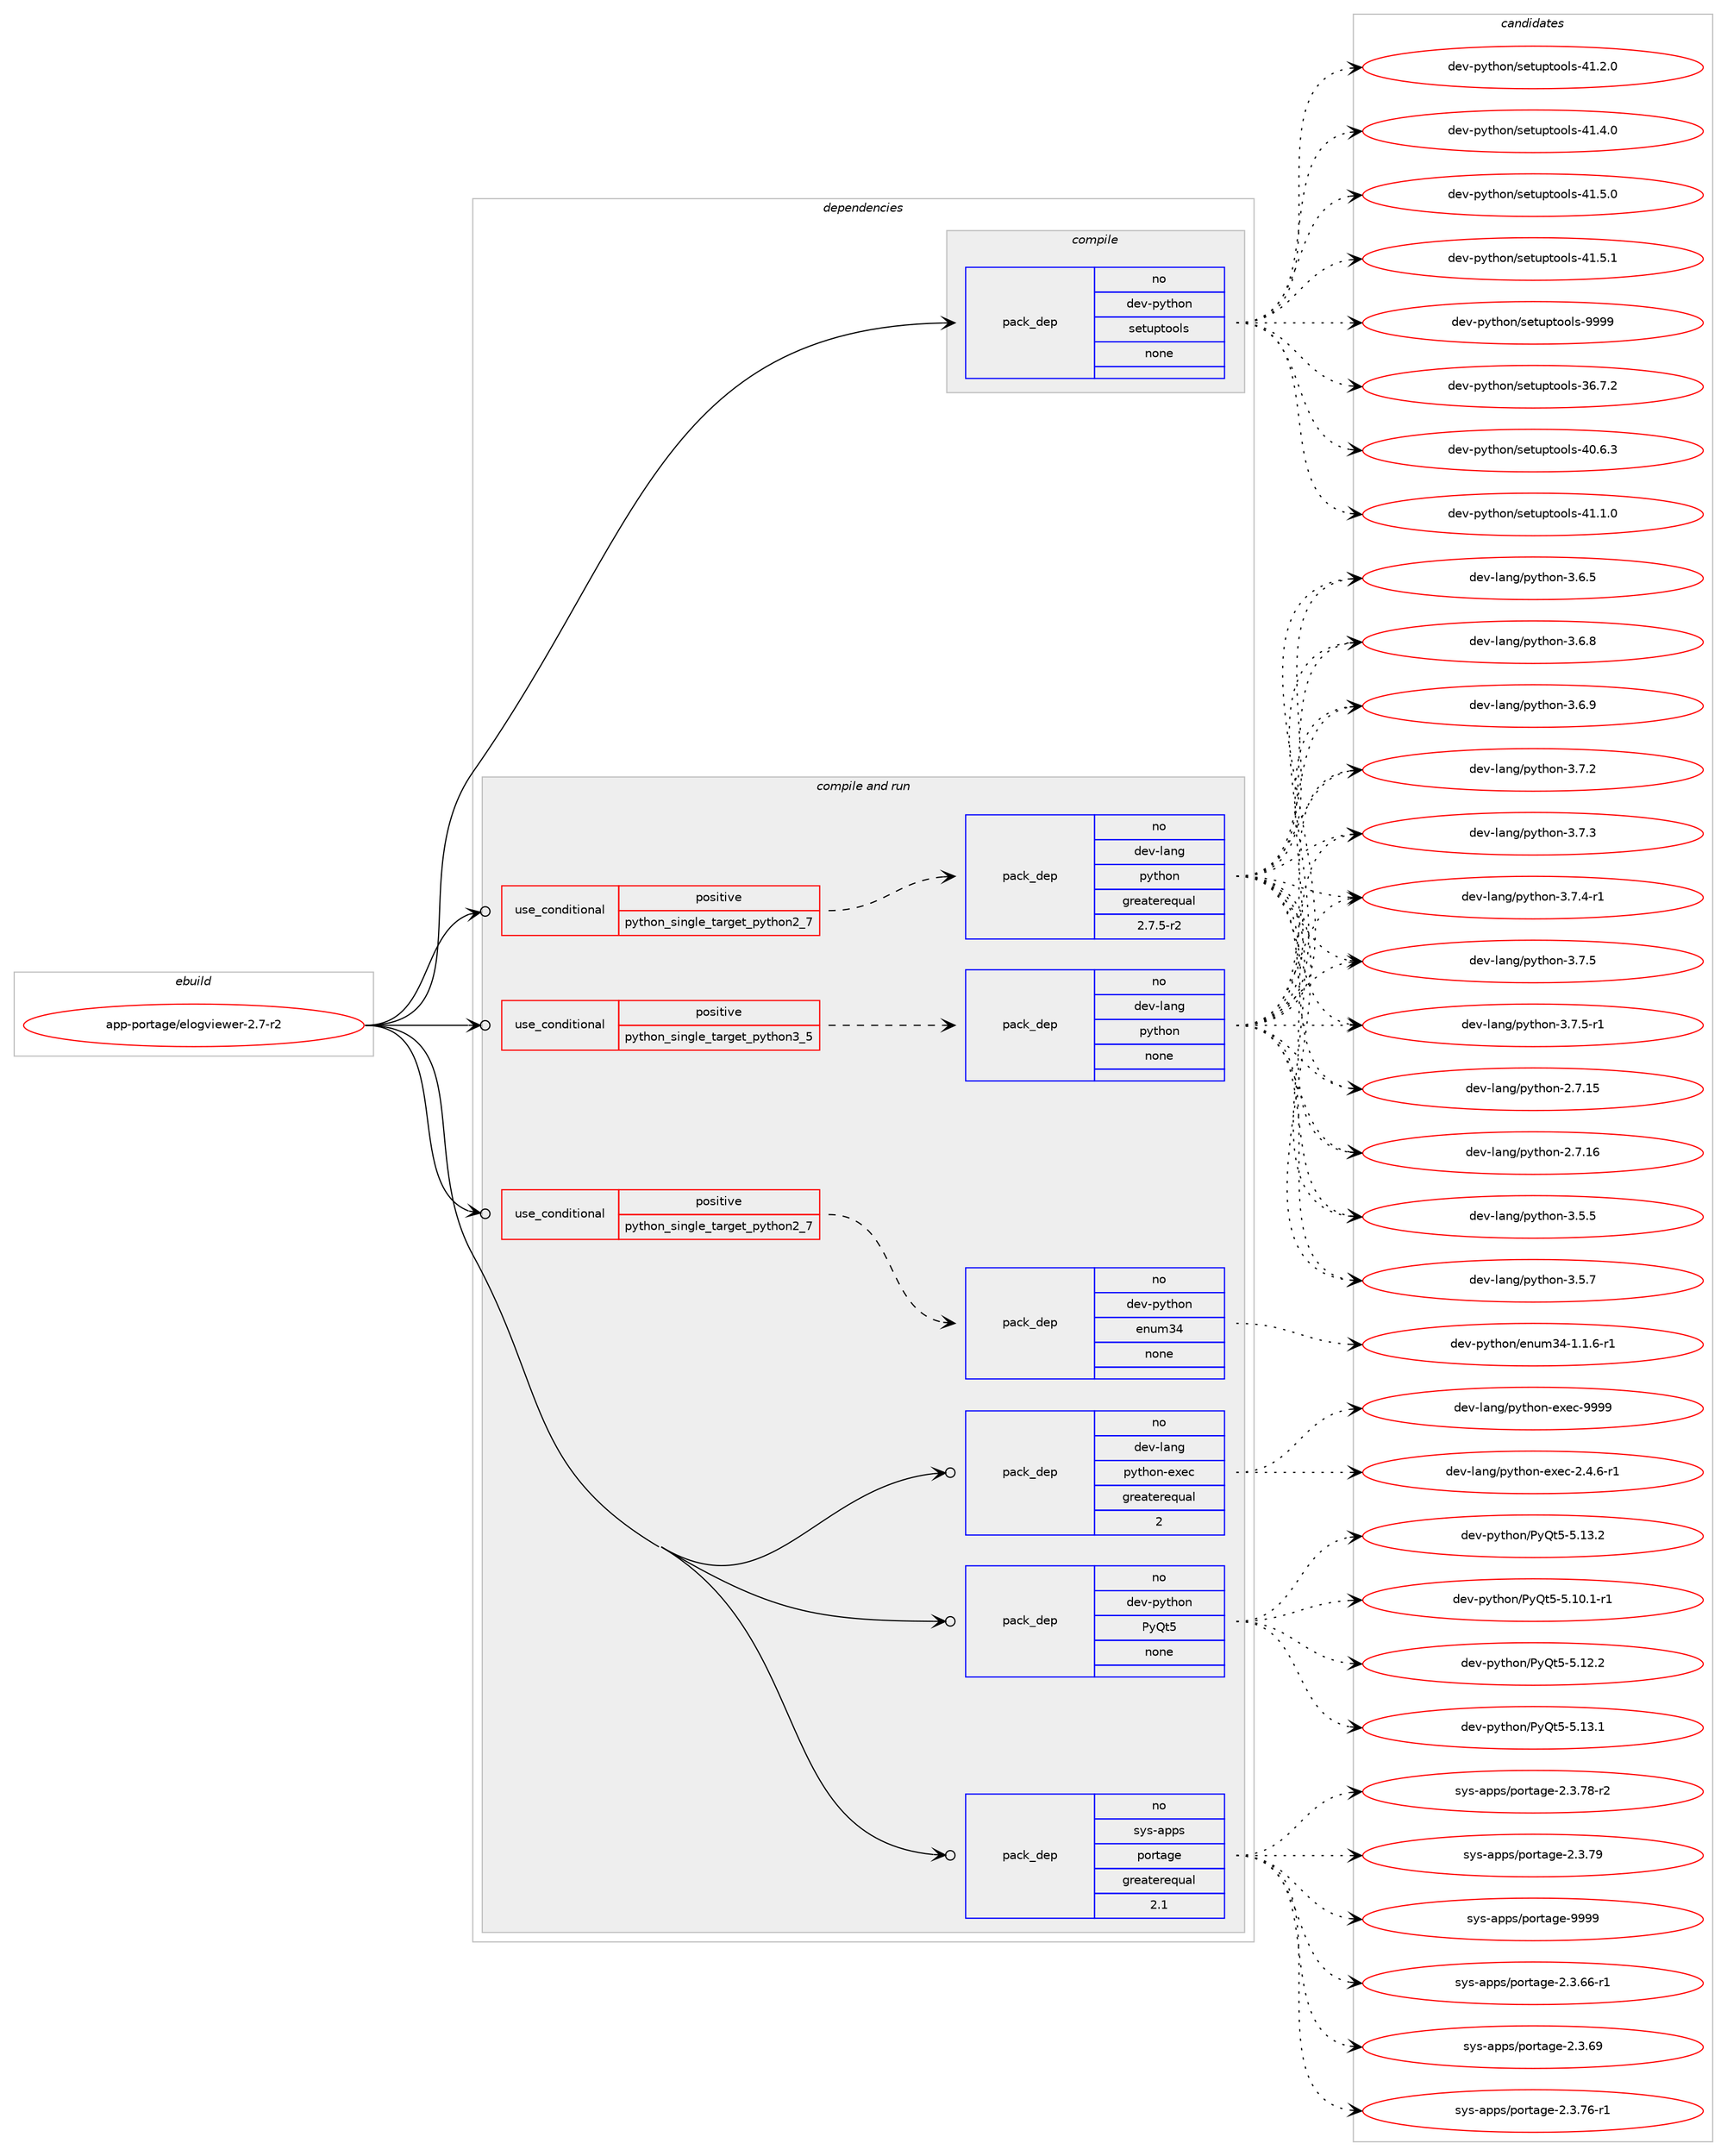 digraph prolog {

# *************
# Graph options
# *************

newrank=true;
concentrate=true;
compound=true;
graph [rankdir=LR,fontname=Helvetica,fontsize=10,ranksep=1.5];#, ranksep=2.5, nodesep=0.2];
edge  [arrowhead=vee];
node  [fontname=Helvetica,fontsize=10];

# **********
# The ebuild
# **********

subgraph cluster_leftcol {
color=gray;
rank=same;
label=<<i>ebuild</i>>;
id [label="app-portage/elogviewer-2.7-r2", color=red, width=4, href="../app-portage/elogviewer-2.7-r2.svg"];
}

# ****************
# The dependencies
# ****************

subgraph cluster_midcol {
color=gray;
label=<<i>dependencies</i>>;
subgraph cluster_compile {
fillcolor="#eeeeee";
style=filled;
label=<<i>compile</i>>;
subgraph pack375478 {
dependency504999 [label=<<TABLE BORDER="0" CELLBORDER="1" CELLSPACING="0" CELLPADDING="4" WIDTH="220"><TR><TD ROWSPAN="6" CELLPADDING="30">pack_dep</TD></TR><TR><TD WIDTH="110">no</TD></TR><TR><TD>dev-python</TD></TR><TR><TD>setuptools</TD></TR><TR><TD>none</TD></TR><TR><TD></TD></TR></TABLE>>, shape=none, color=blue];
}
id:e -> dependency504999:w [weight=20,style="solid",arrowhead="vee"];
}
subgraph cluster_compileandrun {
fillcolor="#eeeeee";
style=filled;
label=<<i>compile and run</i>>;
subgraph cond120390 {
dependency505000 [label=<<TABLE BORDER="0" CELLBORDER="1" CELLSPACING="0" CELLPADDING="4"><TR><TD ROWSPAN="3" CELLPADDING="10">use_conditional</TD></TR><TR><TD>positive</TD></TR><TR><TD>python_single_target_python2_7</TD></TR></TABLE>>, shape=none, color=red];
subgraph pack375479 {
dependency505001 [label=<<TABLE BORDER="0" CELLBORDER="1" CELLSPACING="0" CELLPADDING="4" WIDTH="220"><TR><TD ROWSPAN="6" CELLPADDING="30">pack_dep</TD></TR><TR><TD WIDTH="110">no</TD></TR><TR><TD>dev-lang</TD></TR><TR><TD>python</TD></TR><TR><TD>greaterequal</TD></TR><TR><TD>2.7.5-r2</TD></TR></TABLE>>, shape=none, color=blue];
}
dependency505000:e -> dependency505001:w [weight=20,style="dashed",arrowhead="vee"];
}
id:e -> dependency505000:w [weight=20,style="solid",arrowhead="odotvee"];
subgraph cond120391 {
dependency505002 [label=<<TABLE BORDER="0" CELLBORDER="1" CELLSPACING="0" CELLPADDING="4"><TR><TD ROWSPAN="3" CELLPADDING="10">use_conditional</TD></TR><TR><TD>positive</TD></TR><TR><TD>python_single_target_python2_7</TD></TR></TABLE>>, shape=none, color=red];
subgraph pack375480 {
dependency505003 [label=<<TABLE BORDER="0" CELLBORDER="1" CELLSPACING="0" CELLPADDING="4" WIDTH="220"><TR><TD ROWSPAN="6" CELLPADDING="30">pack_dep</TD></TR><TR><TD WIDTH="110">no</TD></TR><TR><TD>dev-python</TD></TR><TR><TD>enum34</TD></TR><TR><TD>none</TD></TR><TR><TD></TD></TR></TABLE>>, shape=none, color=blue];
}
dependency505002:e -> dependency505003:w [weight=20,style="dashed",arrowhead="vee"];
}
id:e -> dependency505002:w [weight=20,style="solid",arrowhead="odotvee"];
subgraph cond120392 {
dependency505004 [label=<<TABLE BORDER="0" CELLBORDER="1" CELLSPACING="0" CELLPADDING="4"><TR><TD ROWSPAN="3" CELLPADDING="10">use_conditional</TD></TR><TR><TD>positive</TD></TR><TR><TD>python_single_target_python3_5</TD></TR></TABLE>>, shape=none, color=red];
subgraph pack375481 {
dependency505005 [label=<<TABLE BORDER="0" CELLBORDER="1" CELLSPACING="0" CELLPADDING="4" WIDTH="220"><TR><TD ROWSPAN="6" CELLPADDING="30">pack_dep</TD></TR><TR><TD WIDTH="110">no</TD></TR><TR><TD>dev-lang</TD></TR><TR><TD>python</TD></TR><TR><TD>none</TD></TR><TR><TD></TD></TR></TABLE>>, shape=none, color=blue];
}
dependency505004:e -> dependency505005:w [weight=20,style="dashed",arrowhead="vee"];
}
id:e -> dependency505004:w [weight=20,style="solid",arrowhead="odotvee"];
subgraph pack375482 {
dependency505006 [label=<<TABLE BORDER="0" CELLBORDER="1" CELLSPACING="0" CELLPADDING="4" WIDTH="220"><TR><TD ROWSPAN="6" CELLPADDING="30">pack_dep</TD></TR><TR><TD WIDTH="110">no</TD></TR><TR><TD>dev-lang</TD></TR><TR><TD>python-exec</TD></TR><TR><TD>greaterequal</TD></TR><TR><TD>2</TD></TR></TABLE>>, shape=none, color=blue];
}
id:e -> dependency505006:w [weight=20,style="solid",arrowhead="odotvee"];
subgraph pack375483 {
dependency505007 [label=<<TABLE BORDER="0" CELLBORDER="1" CELLSPACING="0" CELLPADDING="4" WIDTH="220"><TR><TD ROWSPAN="6" CELLPADDING="30">pack_dep</TD></TR><TR><TD WIDTH="110">no</TD></TR><TR><TD>dev-python</TD></TR><TR><TD>PyQt5</TD></TR><TR><TD>none</TD></TR><TR><TD></TD></TR></TABLE>>, shape=none, color=blue];
}
id:e -> dependency505007:w [weight=20,style="solid",arrowhead="odotvee"];
subgraph pack375484 {
dependency505008 [label=<<TABLE BORDER="0" CELLBORDER="1" CELLSPACING="0" CELLPADDING="4" WIDTH="220"><TR><TD ROWSPAN="6" CELLPADDING="30">pack_dep</TD></TR><TR><TD WIDTH="110">no</TD></TR><TR><TD>sys-apps</TD></TR><TR><TD>portage</TD></TR><TR><TD>greaterequal</TD></TR><TR><TD>2.1</TD></TR></TABLE>>, shape=none, color=blue];
}
id:e -> dependency505008:w [weight=20,style="solid",arrowhead="odotvee"];
}
subgraph cluster_run {
fillcolor="#eeeeee";
style=filled;
label=<<i>run</i>>;
}
}

# **************
# The candidates
# **************

subgraph cluster_choices {
rank=same;
color=gray;
label=<<i>candidates</i>>;

subgraph choice375478 {
color=black;
nodesep=1;
choice100101118451121211161041111104711510111611711211611111110811545515446554650 [label="dev-python/setuptools-36.7.2", color=red, width=4,href="../dev-python/setuptools-36.7.2.svg"];
choice100101118451121211161041111104711510111611711211611111110811545524846544651 [label="dev-python/setuptools-40.6.3", color=red, width=4,href="../dev-python/setuptools-40.6.3.svg"];
choice100101118451121211161041111104711510111611711211611111110811545524946494648 [label="dev-python/setuptools-41.1.0", color=red, width=4,href="../dev-python/setuptools-41.1.0.svg"];
choice100101118451121211161041111104711510111611711211611111110811545524946504648 [label="dev-python/setuptools-41.2.0", color=red, width=4,href="../dev-python/setuptools-41.2.0.svg"];
choice100101118451121211161041111104711510111611711211611111110811545524946524648 [label="dev-python/setuptools-41.4.0", color=red, width=4,href="../dev-python/setuptools-41.4.0.svg"];
choice100101118451121211161041111104711510111611711211611111110811545524946534648 [label="dev-python/setuptools-41.5.0", color=red, width=4,href="../dev-python/setuptools-41.5.0.svg"];
choice100101118451121211161041111104711510111611711211611111110811545524946534649 [label="dev-python/setuptools-41.5.1", color=red, width=4,href="../dev-python/setuptools-41.5.1.svg"];
choice10010111845112121116104111110471151011161171121161111111081154557575757 [label="dev-python/setuptools-9999", color=red, width=4,href="../dev-python/setuptools-9999.svg"];
dependency504999:e -> choice100101118451121211161041111104711510111611711211611111110811545515446554650:w [style=dotted,weight="100"];
dependency504999:e -> choice100101118451121211161041111104711510111611711211611111110811545524846544651:w [style=dotted,weight="100"];
dependency504999:e -> choice100101118451121211161041111104711510111611711211611111110811545524946494648:w [style=dotted,weight="100"];
dependency504999:e -> choice100101118451121211161041111104711510111611711211611111110811545524946504648:w [style=dotted,weight="100"];
dependency504999:e -> choice100101118451121211161041111104711510111611711211611111110811545524946524648:w [style=dotted,weight="100"];
dependency504999:e -> choice100101118451121211161041111104711510111611711211611111110811545524946534648:w [style=dotted,weight="100"];
dependency504999:e -> choice100101118451121211161041111104711510111611711211611111110811545524946534649:w [style=dotted,weight="100"];
dependency504999:e -> choice10010111845112121116104111110471151011161171121161111111081154557575757:w [style=dotted,weight="100"];
}
subgraph choice375479 {
color=black;
nodesep=1;
choice10010111845108971101034711212111610411111045504655464953 [label="dev-lang/python-2.7.15", color=red, width=4,href="../dev-lang/python-2.7.15.svg"];
choice10010111845108971101034711212111610411111045504655464954 [label="dev-lang/python-2.7.16", color=red, width=4,href="../dev-lang/python-2.7.16.svg"];
choice100101118451089711010347112121116104111110455146534653 [label="dev-lang/python-3.5.5", color=red, width=4,href="../dev-lang/python-3.5.5.svg"];
choice100101118451089711010347112121116104111110455146534655 [label="dev-lang/python-3.5.7", color=red, width=4,href="../dev-lang/python-3.5.7.svg"];
choice100101118451089711010347112121116104111110455146544653 [label="dev-lang/python-3.6.5", color=red, width=4,href="../dev-lang/python-3.6.5.svg"];
choice100101118451089711010347112121116104111110455146544656 [label="dev-lang/python-3.6.8", color=red, width=4,href="../dev-lang/python-3.6.8.svg"];
choice100101118451089711010347112121116104111110455146544657 [label="dev-lang/python-3.6.9", color=red, width=4,href="../dev-lang/python-3.6.9.svg"];
choice100101118451089711010347112121116104111110455146554650 [label="dev-lang/python-3.7.2", color=red, width=4,href="../dev-lang/python-3.7.2.svg"];
choice100101118451089711010347112121116104111110455146554651 [label="dev-lang/python-3.7.3", color=red, width=4,href="../dev-lang/python-3.7.3.svg"];
choice1001011184510897110103471121211161041111104551465546524511449 [label="dev-lang/python-3.7.4-r1", color=red, width=4,href="../dev-lang/python-3.7.4-r1.svg"];
choice100101118451089711010347112121116104111110455146554653 [label="dev-lang/python-3.7.5", color=red, width=4,href="../dev-lang/python-3.7.5.svg"];
choice1001011184510897110103471121211161041111104551465546534511449 [label="dev-lang/python-3.7.5-r1", color=red, width=4,href="../dev-lang/python-3.7.5-r1.svg"];
dependency505001:e -> choice10010111845108971101034711212111610411111045504655464953:w [style=dotted,weight="100"];
dependency505001:e -> choice10010111845108971101034711212111610411111045504655464954:w [style=dotted,weight="100"];
dependency505001:e -> choice100101118451089711010347112121116104111110455146534653:w [style=dotted,weight="100"];
dependency505001:e -> choice100101118451089711010347112121116104111110455146534655:w [style=dotted,weight="100"];
dependency505001:e -> choice100101118451089711010347112121116104111110455146544653:w [style=dotted,weight="100"];
dependency505001:e -> choice100101118451089711010347112121116104111110455146544656:w [style=dotted,weight="100"];
dependency505001:e -> choice100101118451089711010347112121116104111110455146544657:w [style=dotted,weight="100"];
dependency505001:e -> choice100101118451089711010347112121116104111110455146554650:w [style=dotted,weight="100"];
dependency505001:e -> choice100101118451089711010347112121116104111110455146554651:w [style=dotted,weight="100"];
dependency505001:e -> choice1001011184510897110103471121211161041111104551465546524511449:w [style=dotted,weight="100"];
dependency505001:e -> choice100101118451089711010347112121116104111110455146554653:w [style=dotted,weight="100"];
dependency505001:e -> choice1001011184510897110103471121211161041111104551465546534511449:w [style=dotted,weight="100"];
}
subgraph choice375480 {
color=black;
nodesep=1;
choice100101118451121211161041111104710111011710951524549464946544511449 [label="dev-python/enum34-1.1.6-r1", color=red, width=4,href="../dev-python/enum34-1.1.6-r1.svg"];
dependency505003:e -> choice100101118451121211161041111104710111011710951524549464946544511449:w [style=dotted,weight="100"];
}
subgraph choice375481 {
color=black;
nodesep=1;
choice10010111845108971101034711212111610411111045504655464953 [label="dev-lang/python-2.7.15", color=red, width=4,href="../dev-lang/python-2.7.15.svg"];
choice10010111845108971101034711212111610411111045504655464954 [label="dev-lang/python-2.7.16", color=red, width=4,href="../dev-lang/python-2.7.16.svg"];
choice100101118451089711010347112121116104111110455146534653 [label="dev-lang/python-3.5.5", color=red, width=4,href="../dev-lang/python-3.5.5.svg"];
choice100101118451089711010347112121116104111110455146534655 [label="dev-lang/python-3.5.7", color=red, width=4,href="../dev-lang/python-3.5.7.svg"];
choice100101118451089711010347112121116104111110455146544653 [label="dev-lang/python-3.6.5", color=red, width=4,href="../dev-lang/python-3.6.5.svg"];
choice100101118451089711010347112121116104111110455146544656 [label="dev-lang/python-3.6.8", color=red, width=4,href="../dev-lang/python-3.6.8.svg"];
choice100101118451089711010347112121116104111110455146544657 [label="dev-lang/python-3.6.9", color=red, width=4,href="../dev-lang/python-3.6.9.svg"];
choice100101118451089711010347112121116104111110455146554650 [label="dev-lang/python-3.7.2", color=red, width=4,href="../dev-lang/python-3.7.2.svg"];
choice100101118451089711010347112121116104111110455146554651 [label="dev-lang/python-3.7.3", color=red, width=4,href="../dev-lang/python-3.7.3.svg"];
choice1001011184510897110103471121211161041111104551465546524511449 [label="dev-lang/python-3.7.4-r1", color=red, width=4,href="../dev-lang/python-3.7.4-r1.svg"];
choice100101118451089711010347112121116104111110455146554653 [label="dev-lang/python-3.7.5", color=red, width=4,href="../dev-lang/python-3.7.5.svg"];
choice1001011184510897110103471121211161041111104551465546534511449 [label="dev-lang/python-3.7.5-r1", color=red, width=4,href="../dev-lang/python-3.7.5-r1.svg"];
dependency505005:e -> choice10010111845108971101034711212111610411111045504655464953:w [style=dotted,weight="100"];
dependency505005:e -> choice10010111845108971101034711212111610411111045504655464954:w [style=dotted,weight="100"];
dependency505005:e -> choice100101118451089711010347112121116104111110455146534653:w [style=dotted,weight="100"];
dependency505005:e -> choice100101118451089711010347112121116104111110455146534655:w [style=dotted,weight="100"];
dependency505005:e -> choice100101118451089711010347112121116104111110455146544653:w [style=dotted,weight="100"];
dependency505005:e -> choice100101118451089711010347112121116104111110455146544656:w [style=dotted,weight="100"];
dependency505005:e -> choice100101118451089711010347112121116104111110455146544657:w [style=dotted,weight="100"];
dependency505005:e -> choice100101118451089711010347112121116104111110455146554650:w [style=dotted,weight="100"];
dependency505005:e -> choice100101118451089711010347112121116104111110455146554651:w [style=dotted,weight="100"];
dependency505005:e -> choice1001011184510897110103471121211161041111104551465546524511449:w [style=dotted,weight="100"];
dependency505005:e -> choice100101118451089711010347112121116104111110455146554653:w [style=dotted,weight="100"];
dependency505005:e -> choice1001011184510897110103471121211161041111104551465546534511449:w [style=dotted,weight="100"];
}
subgraph choice375482 {
color=black;
nodesep=1;
choice10010111845108971101034711212111610411111045101120101994550465246544511449 [label="dev-lang/python-exec-2.4.6-r1", color=red, width=4,href="../dev-lang/python-exec-2.4.6-r1.svg"];
choice10010111845108971101034711212111610411111045101120101994557575757 [label="dev-lang/python-exec-9999", color=red, width=4,href="../dev-lang/python-exec-9999.svg"];
dependency505006:e -> choice10010111845108971101034711212111610411111045101120101994550465246544511449:w [style=dotted,weight="100"];
dependency505006:e -> choice10010111845108971101034711212111610411111045101120101994557575757:w [style=dotted,weight="100"];
}
subgraph choice375483 {
color=black;
nodesep=1;
choice1001011184511212111610411111047801218111653455346494846494511449 [label="dev-python/PyQt5-5.10.1-r1", color=red, width=4,href="../dev-python/PyQt5-5.10.1-r1.svg"];
choice100101118451121211161041111104780121811165345534649504650 [label="dev-python/PyQt5-5.12.2", color=red, width=4,href="../dev-python/PyQt5-5.12.2.svg"];
choice100101118451121211161041111104780121811165345534649514649 [label="dev-python/PyQt5-5.13.1", color=red, width=4,href="../dev-python/PyQt5-5.13.1.svg"];
choice100101118451121211161041111104780121811165345534649514650 [label="dev-python/PyQt5-5.13.2", color=red, width=4,href="../dev-python/PyQt5-5.13.2.svg"];
dependency505007:e -> choice1001011184511212111610411111047801218111653455346494846494511449:w [style=dotted,weight="100"];
dependency505007:e -> choice100101118451121211161041111104780121811165345534649504650:w [style=dotted,weight="100"];
dependency505007:e -> choice100101118451121211161041111104780121811165345534649514649:w [style=dotted,weight="100"];
dependency505007:e -> choice100101118451121211161041111104780121811165345534649514650:w [style=dotted,weight="100"];
}
subgraph choice375484 {
color=black;
nodesep=1;
choice11512111545971121121154711211111411697103101455046514654544511449 [label="sys-apps/portage-2.3.66-r1", color=red, width=4,href="../sys-apps/portage-2.3.66-r1.svg"];
choice1151211154597112112115471121111141169710310145504651465457 [label="sys-apps/portage-2.3.69", color=red, width=4,href="../sys-apps/portage-2.3.69.svg"];
choice11512111545971121121154711211111411697103101455046514655544511449 [label="sys-apps/portage-2.3.76-r1", color=red, width=4,href="../sys-apps/portage-2.3.76-r1.svg"];
choice11512111545971121121154711211111411697103101455046514655564511450 [label="sys-apps/portage-2.3.78-r2", color=red, width=4,href="../sys-apps/portage-2.3.78-r2.svg"];
choice1151211154597112112115471121111141169710310145504651465557 [label="sys-apps/portage-2.3.79", color=red, width=4,href="../sys-apps/portage-2.3.79.svg"];
choice115121115459711211211547112111114116971031014557575757 [label="sys-apps/portage-9999", color=red, width=4,href="../sys-apps/portage-9999.svg"];
dependency505008:e -> choice11512111545971121121154711211111411697103101455046514654544511449:w [style=dotted,weight="100"];
dependency505008:e -> choice1151211154597112112115471121111141169710310145504651465457:w [style=dotted,weight="100"];
dependency505008:e -> choice11512111545971121121154711211111411697103101455046514655544511449:w [style=dotted,weight="100"];
dependency505008:e -> choice11512111545971121121154711211111411697103101455046514655564511450:w [style=dotted,weight="100"];
dependency505008:e -> choice1151211154597112112115471121111141169710310145504651465557:w [style=dotted,weight="100"];
dependency505008:e -> choice115121115459711211211547112111114116971031014557575757:w [style=dotted,weight="100"];
}
}

}
